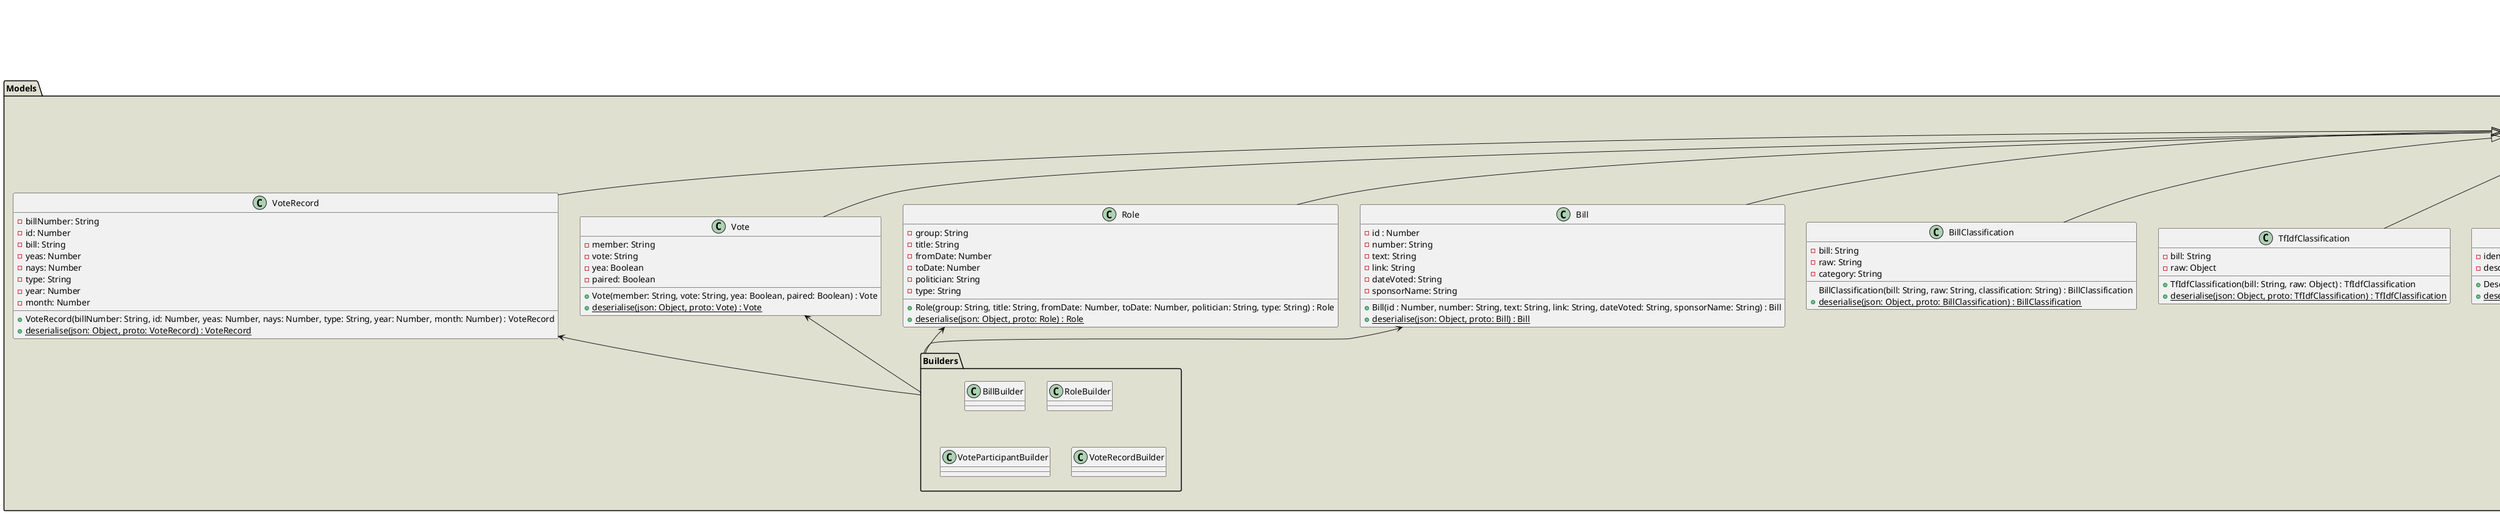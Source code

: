 @startuml
package Utils #e0e0d1 {
    class Condition
}
package Models #e0e0d1 {
    abstract class Model {
        + serialise(model: Model) : String
        {static} + deserialise(json: Object, proto: Model) : Model
    }
    Model -up-> Condition
    class Bill extends Model{
        - id : Number
        - number: String
        - text: String
        - link: String
        - dateVoted: String
        - sponsorName: String
        + Bill(id : Number, number: String, text: String, link: String, dateVoted: String, sponsorName: String) : Bill
        {static} + deserialise(json: Object, proto: Bill) : Bill
    }
    class BillClassification extends Model {
        - bill: String
        - raw: String
        - category: String
        BillClassification(bill: String, raw: String, classification: String) : BillClassification
        {static} + deserialise(json: Object, proto: BillClassification) : BillClassification
    }
    class TfIdfClassification extends Model {
        - bill: String
        - raw: Object
        + TfIdfClassification(bill: String, raw: Object) : TfIdfClassification
        {static} + deserialise(json: Object, proto: TfIdfClassification) : TfIdfClassification
    }
    class Description extends Model {
        - identifier: String
        - description: String
        + Description(identifier: String, description: String) : Description
        {static} + deserialise(json: Object, proto: Description) : Description
    }
    class FinancialRecord extends Model {
        - member: String
        - parent: String
        - category: String
        - amount: Number
        - year: Number
        - quarter: Number
        + FinancialRecord(member: String, parent: String, category: String, amount: Number, year: Number, quarter: Number) : FinancialRecord
        {static} + deserialise(json: Object, proto: FinancialRecord) : FinancialRecord
    }
    class LegislativeActivity extends Model {
        - number: String
        - title: String
        - link: String
        - description: String
        - date: String
        - yes: Number
        - no: Number
        + LegislativeActivity(number: String, title: String, link: String, description: String, date: String, yes: Number, no: Number) : LegislativeActivity
        {static} + deserialise(json: Object, proto: LegislativeActivity) : LegislativeActivity
    }
    class PoliticalParty extends Model {
        - name: String
        - seats: Number
        - imageUrl: String
        + PoliticalParty(name: String, seats: Number, imageUrl: String) : PoliticalParty
        {static} + deserialise(json: Object, proto: PoliticalParty) : PoliticalParty
    }
    class Politician extends Model {
        - name: String
        - party: String
        - riding: String
        - start: Number
        - end: Number
        - imageUrl: String
        + Politician(name: String, party: String, riding: String, start: Number, end: Number, imageUrl: String) : Politician
        {static} + deserialise(json: Object, proto: Politician) : Politician
    }
    class Riding extends Model {
        - code: Number
        - nameEnglish: String
        - nameFrench: String
        - population: Number
        + Riding(code: Number, nameEnglish: String, nameFrench: String, population: Number) : Riding
        {static} + deserialise(json: Object, proto: Riding) : Riding
    }

    class Role extends Model {
        - group: String
        - title: String
        - fromDate: Number
        - toDate: Number
        - politician: String
        - type: String
        + Role(group: String, title: String, fromDate: Number, toDate: Number, politician: String, type: String) : Role
        {static} + deserialise(json: Object, proto: Role) : Role
    }
    class User extends Model {
        - email: String
        - firstname: String
        - lastname: String
        - password: String
        - postalCode: String
        - riding: String
        - categories: Object
        + User(email: String, firstname: String, lastname: String, password: String, postalCode: String, riding: String, categories: Object) : User
        {static} + deserialise(json: Object, proto: User) : User
    }
    class Vote extends Model {
        - member: String
        - vote: String
        - yea: Boolean
        - paired: Boolean
        + Vote(member: String, vote: String, yea: Boolean, paired: Boolean) : Vote
        {static} + deserialise(json: Object, proto: Vote) : Vote
    }
    class VoteRecord extends Model {
        - billNumber: String
        - id: Number
        - bill: String
        - yeas: Number
        - nays: Number
        - type: String
        - year: Number
        - month: Number
        + VoteRecord(billNumber: String, id: Number, yeas: Number, nays: Number, type: String, year: Number, month: Number) : VoteRecord
        {static} + deserialise(json: Object, proto: VoteRecord) : VoteRecord
    }

    package Builders #e0e0d1 {
        class BillBuilder
        class RoleBuilder
        class VoteParticipantBuilder
        class VoteRecordBuilder
    }
    Builders -up-> Bill
    Builders -up-> Role
    Builders -up-> Vote
    Builders -up-> VoteRecord
}

@enduml